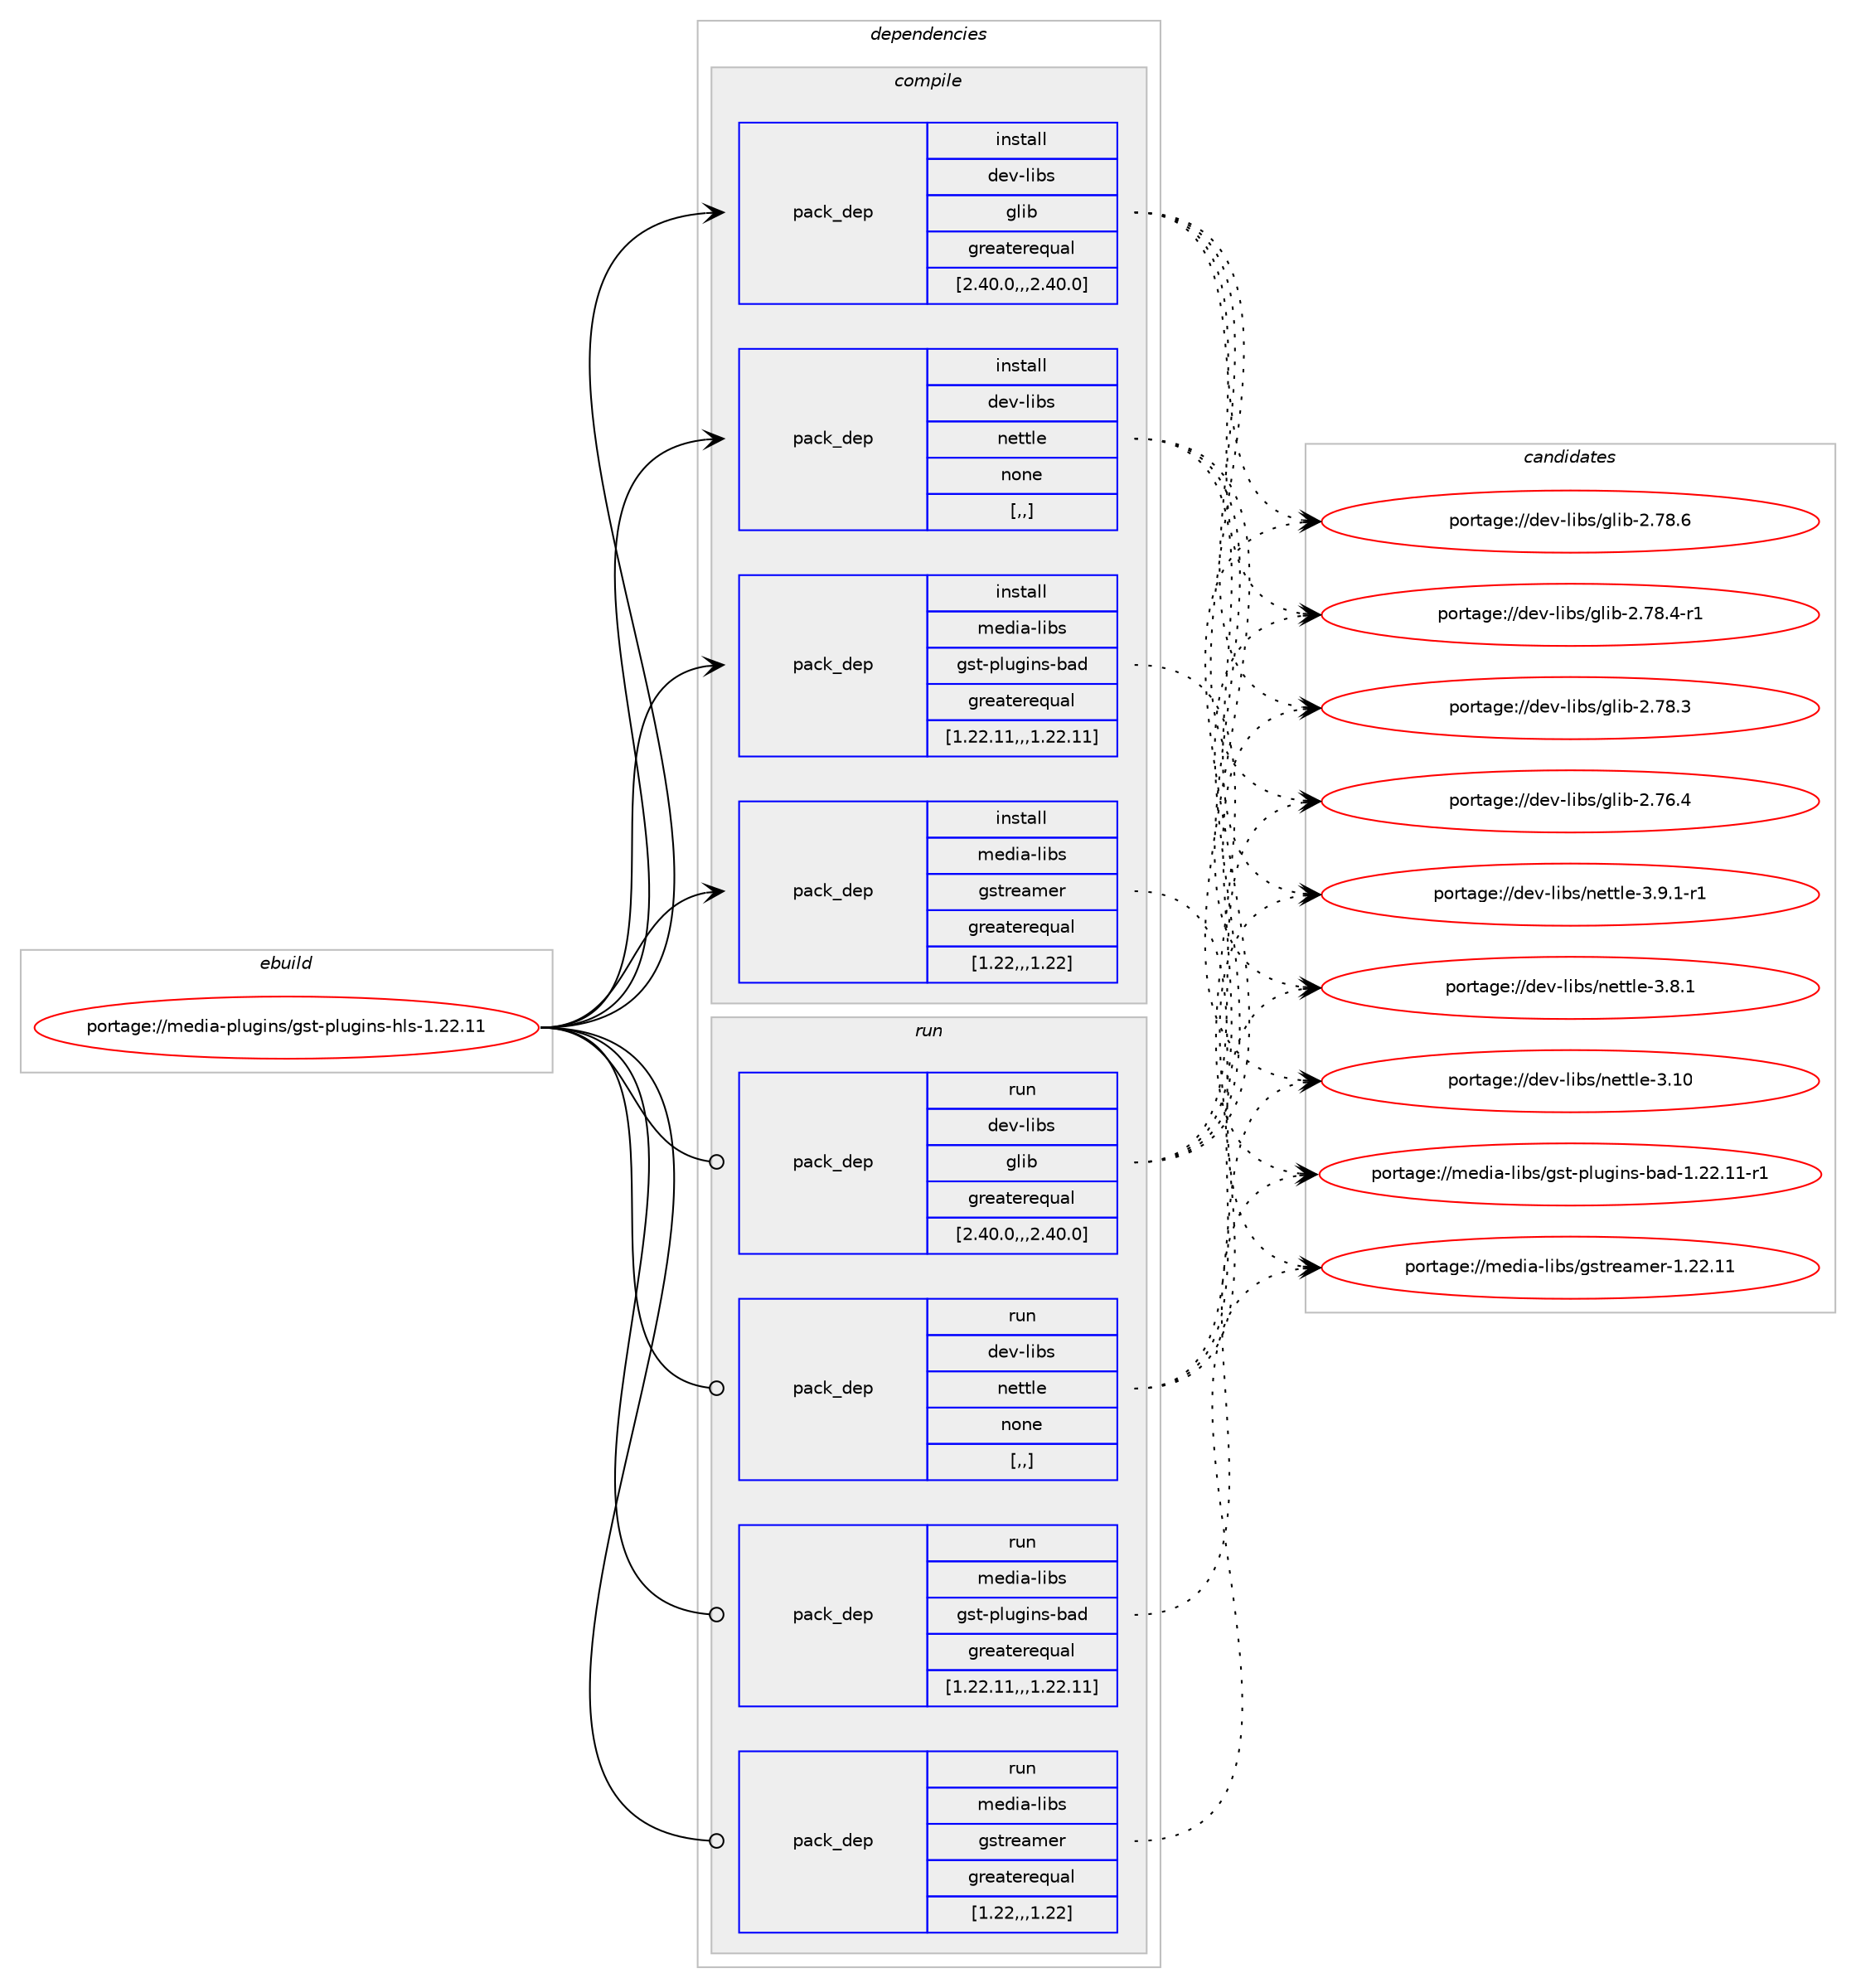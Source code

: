 digraph prolog {

# *************
# Graph options
# *************

newrank=true;
concentrate=true;
compound=true;
graph [rankdir=LR,fontname=Helvetica,fontsize=10,ranksep=1.5];#, ranksep=2.5, nodesep=0.2];
edge  [arrowhead=vee];
node  [fontname=Helvetica,fontsize=10];

# **********
# The ebuild
# **********

subgraph cluster_leftcol {
color=gray;
label=<<i>ebuild</i>>;
id [label="portage://media-plugins/gst-plugins-hls-1.22.11", color=red, width=4, href="../media-plugins/gst-plugins-hls-1.22.11.svg"];
}

# ****************
# The dependencies
# ****************

subgraph cluster_midcol {
color=gray;
label=<<i>dependencies</i>>;
subgraph cluster_compile {
fillcolor="#eeeeee";
style=filled;
label=<<i>compile</i>>;
subgraph pack226921 {
dependency307584 [label=<<TABLE BORDER="0" CELLBORDER="1" CELLSPACING="0" CELLPADDING="4" WIDTH="220"><TR><TD ROWSPAN="6" CELLPADDING="30">pack_dep</TD></TR><TR><TD WIDTH="110">install</TD></TR><TR><TD>dev-libs</TD></TR><TR><TD>glib</TD></TR><TR><TD>greaterequal</TD></TR><TR><TD>[2.40.0,,,2.40.0]</TD></TR></TABLE>>, shape=none, color=blue];
}
id:e -> dependency307584:w [weight=20,style="solid",arrowhead="vee"];
subgraph pack226922 {
dependency307585 [label=<<TABLE BORDER="0" CELLBORDER="1" CELLSPACING="0" CELLPADDING="4" WIDTH="220"><TR><TD ROWSPAN="6" CELLPADDING="30">pack_dep</TD></TR><TR><TD WIDTH="110">install</TD></TR><TR><TD>dev-libs</TD></TR><TR><TD>nettle</TD></TR><TR><TD>none</TD></TR><TR><TD>[,,]</TD></TR></TABLE>>, shape=none, color=blue];
}
id:e -> dependency307585:w [weight=20,style="solid",arrowhead="vee"];
subgraph pack226923 {
dependency307586 [label=<<TABLE BORDER="0" CELLBORDER="1" CELLSPACING="0" CELLPADDING="4" WIDTH="220"><TR><TD ROWSPAN="6" CELLPADDING="30">pack_dep</TD></TR><TR><TD WIDTH="110">install</TD></TR><TR><TD>media-libs</TD></TR><TR><TD>gst-plugins-bad</TD></TR><TR><TD>greaterequal</TD></TR><TR><TD>[1.22.11,,,1.22.11]</TD></TR></TABLE>>, shape=none, color=blue];
}
id:e -> dependency307586:w [weight=20,style="solid",arrowhead="vee"];
subgraph pack226924 {
dependency307587 [label=<<TABLE BORDER="0" CELLBORDER="1" CELLSPACING="0" CELLPADDING="4" WIDTH="220"><TR><TD ROWSPAN="6" CELLPADDING="30">pack_dep</TD></TR><TR><TD WIDTH="110">install</TD></TR><TR><TD>media-libs</TD></TR><TR><TD>gstreamer</TD></TR><TR><TD>greaterequal</TD></TR><TR><TD>[1.22,,,1.22]</TD></TR></TABLE>>, shape=none, color=blue];
}
id:e -> dependency307587:w [weight=20,style="solid",arrowhead="vee"];
}
subgraph cluster_compileandrun {
fillcolor="#eeeeee";
style=filled;
label=<<i>compile and run</i>>;
}
subgraph cluster_run {
fillcolor="#eeeeee";
style=filled;
label=<<i>run</i>>;
subgraph pack226925 {
dependency307588 [label=<<TABLE BORDER="0" CELLBORDER="1" CELLSPACING="0" CELLPADDING="4" WIDTH="220"><TR><TD ROWSPAN="6" CELLPADDING="30">pack_dep</TD></TR><TR><TD WIDTH="110">run</TD></TR><TR><TD>dev-libs</TD></TR><TR><TD>glib</TD></TR><TR><TD>greaterequal</TD></TR><TR><TD>[2.40.0,,,2.40.0]</TD></TR></TABLE>>, shape=none, color=blue];
}
id:e -> dependency307588:w [weight=20,style="solid",arrowhead="odot"];
subgraph pack226926 {
dependency307589 [label=<<TABLE BORDER="0" CELLBORDER="1" CELLSPACING="0" CELLPADDING="4" WIDTH="220"><TR><TD ROWSPAN="6" CELLPADDING="30">pack_dep</TD></TR><TR><TD WIDTH="110">run</TD></TR><TR><TD>dev-libs</TD></TR><TR><TD>nettle</TD></TR><TR><TD>none</TD></TR><TR><TD>[,,]</TD></TR></TABLE>>, shape=none, color=blue];
}
id:e -> dependency307589:w [weight=20,style="solid",arrowhead="odot"];
subgraph pack226927 {
dependency307590 [label=<<TABLE BORDER="0" CELLBORDER="1" CELLSPACING="0" CELLPADDING="4" WIDTH="220"><TR><TD ROWSPAN="6" CELLPADDING="30">pack_dep</TD></TR><TR><TD WIDTH="110">run</TD></TR><TR><TD>media-libs</TD></TR><TR><TD>gst-plugins-bad</TD></TR><TR><TD>greaterequal</TD></TR><TR><TD>[1.22.11,,,1.22.11]</TD></TR></TABLE>>, shape=none, color=blue];
}
id:e -> dependency307590:w [weight=20,style="solid",arrowhead="odot"];
subgraph pack226928 {
dependency307591 [label=<<TABLE BORDER="0" CELLBORDER="1" CELLSPACING="0" CELLPADDING="4" WIDTH="220"><TR><TD ROWSPAN="6" CELLPADDING="30">pack_dep</TD></TR><TR><TD WIDTH="110">run</TD></TR><TR><TD>media-libs</TD></TR><TR><TD>gstreamer</TD></TR><TR><TD>greaterequal</TD></TR><TR><TD>[1.22,,,1.22]</TD></TR></TABLE>>, shape=none, color=blue];
}
id:e -> dependency307591:w [weight=20,style="solid",arrowhead="odot"];
}
}

# **************
# The candidates
# **************

subgraph cluster_choices {
rank=same;
color=gray;
label=<<i>candidates</i>>;

subgraph choice226921 {
color=black;
nodesep=1;
choice1001011184510810598115471031081059845504655564654 [label="portage://dev-libs/glib-2.78.6", color=red, width=4,href="../dev-libs/glib-2.78.6.svg"];
choice10010111845108105981154710310810598455046555646524511449 [label="portage://dev-libs/glib-2.78.4-r1", color=red, width=4,href="../dev-libs/glib-2.78.4-r1.svg"];
choice1001011184510810598115471031081059845504655564651 [label="portage://dev-libs/glib-2.78.3", color=red, width=4,href="../dev-libs/glib-2.78.3.svg"];
choice1001011184510810598115471031081059845504655544652 [label="portage://dev-libs/glib-2.76.4", color=red, width=4,href="../dev-libs/glib-2.76.4.svg"];
dependency307584:e -> choice1001011184510810598115471031081059845504655564654:w [style=dotted,weight="100"];
dependency307584:e -> choice10010111845108105981154710310810598455046555646524511449:w [style=dotted,weight="100"];
dependency307584:e -> choice1001011184510810598115471031081059845504655564651:w [style=dotted,weight="100"];
dependency307584:e -> choice1001011184510810598115471031081059845504655544652:w [style=dotted,weight="100"];
}
subgraph choice226922 {
color=black;
nodesep=1;
choice1001011184510810598115471101011161161081014551464948 [label="portage://dev-libs/nettle-3.10", color=red, width=4,href="../dev-libs/nettle-3.10.svg"];
choice1001011184510810598115471101011161161081014551465746494511449 [label="portage://dev-libs/nettle-3.9.1-r1", color=red, width=4,href="../dev-libs/nettle-3.9.1-r1.svg"];
choice100101118451081059811547110101116116108101455146564649 [label="portage://dev-libs/nettle-3.8.1", color=red, width=4,href="../dev-libs/nettle-3.8.1.svg"];
dependency307585:e -> choice1001011184510810598115471101011161161081014551464948:w [style=dotted,weight="100"];
dependency307585:e -> choice1001011184510810598115471101011161161081014551465746494511449:w [style=dotted,weight="100"];
dependency307585:e -> choice100101118451081059811547110101116116108101455146564649:w [style=dotted,weight="100"];
}
subgraph choice226923 {
color=black;
nodesep=1;
choice109101100105974510810598115471031151164511210811710310511011545989710045494650504649494511449 [label="portage://media-libs/gst-plugins-bad-1.22.11-r1", color=red, width=4,href="../media-libs/gst-plugins-bad-1.22.11-r1.svg"];
dependency307586:e -> choice109101100105974510810598115471031151164511210811710310511011545989710045494650504649494511449:w [style=dotted,weight="100"];
}
subgraph choice226924 {
color=black;
nodesep=1;
choice10910110010597451081059811547103115116114101971091011144549465050464949 [label="portage://media-libs/gstreamer-1.22.11", color=red, width=4,href="../media-libs/gstreamer-1.22.11.svg"];
dependency307587:e -> choice10910110010597451081059811547103115116114101971091011144549465050464949:w [style=dotted,weight="100"];
}
subgraph choice226925 {
color=black;
nodesep=1;
choice1001011184510810598115471031081059845504655564654 [label="portage://dev-libs/glib-2.78.6", color=red, width=4,href="../dev-libs/glib-2.78.6.svg"];
choice10010111845108105981154710310810598455046555646524511449 [label="portage://dev-libs/glib-2.78.4-r1", color=red, width=4,href="../dev-libs/glib-2.78.4-r1.svg"];
choice1001011184510810598115471031081059845504655564651 [label="portage://dev-libs/glib-2.78.3", color=red, width=4,href="../dev-libs/glib-2.78.3.svg"];
choice1001011184510810598115471031081059845504655544652 [label="portage://dev-libs/glib-2.76.4", color=red, width=4,href="../dev-libs/glib-2.76.4.svg"];
dependency307588:e -> choice1001011184510810598115471031081059845504655564654:w [style=dotted,weight="100"];
dependency307588:e -> choice10010111845108105981154710310810598455046555646524511449:w [style=dotted,weight="100"];
dependency307588:e -> choice1001011184510810598115471031081059845504655564651:w [style=dotted,weight="100"];
dependency307588:e -> choice1001011184510810598115471031081059845504655544652:w [style=dotted,weight="100"];
}
subgraph choice226926 {
color=black;
nodesep=1;
choice1001011184510810598115471101011161161081014551464948 [label="portage://dev-libs/nettle-3.10", color=red, width=4,href="../dev-libs/nettle-3.10.svg"];
choice1001011184510810598115471101011161161081014551465746494511449 [label="portage://dev-libs/nettle-3.9.1-r1", color=red, width=4,href="../dev-libs/nettle-3.9.1-r1.svg"];
choice100101118451081059811547110101116116108101455146564649 [label="portage://dev-libs/nettle-3.8.1", color=red, width=4,href="../dev-libs/nettle-3.8.1.svg"];
dependency307589:e -> choice1001011184510810598115471101011161161081014551464948:w [style=dotted,weight="100"];
dependency307589:e -> choice1001011184510810598115471101011161161081014551465746494511449:w [style=dotted,weight="100"];
dependency307589:e -> choice100101118451081059811547110101116116108101455146564649:w [style=dotted,weight="100"];
}
subgraph choice226927 {
color=black;
nodesep=1;
choice109101100105974510810598115471031151164511210811710310511011545989710045494650504649494511449 [label="portage://media-libs/gst-plugins-bad-1.22.11-r1", color=red, width=4,href="../media-libs/gst-plugins-bad-1.22.11-r1.svg"];
dependency307590:e -> choice109101100105974510810598115471031151164511210811710310511011545989710045494650504649494511449:w [style=dotted,weight="100"];
}
subgraph choice226928 {
color=black;
nodesep=1;
choice10910110010597451081059811547103115116114101971091011144549465050464949 [label="portage://media-libs/gstreamer-1.22.11", color=red, width=4,href="../media-libs/gstreamer-1.22.11.svg"];
dependency307591:e -> choice10910110010597451081059811547103115116114101971091011144549465050464949:w [style=dotted,weight="100"];
}
}

}
